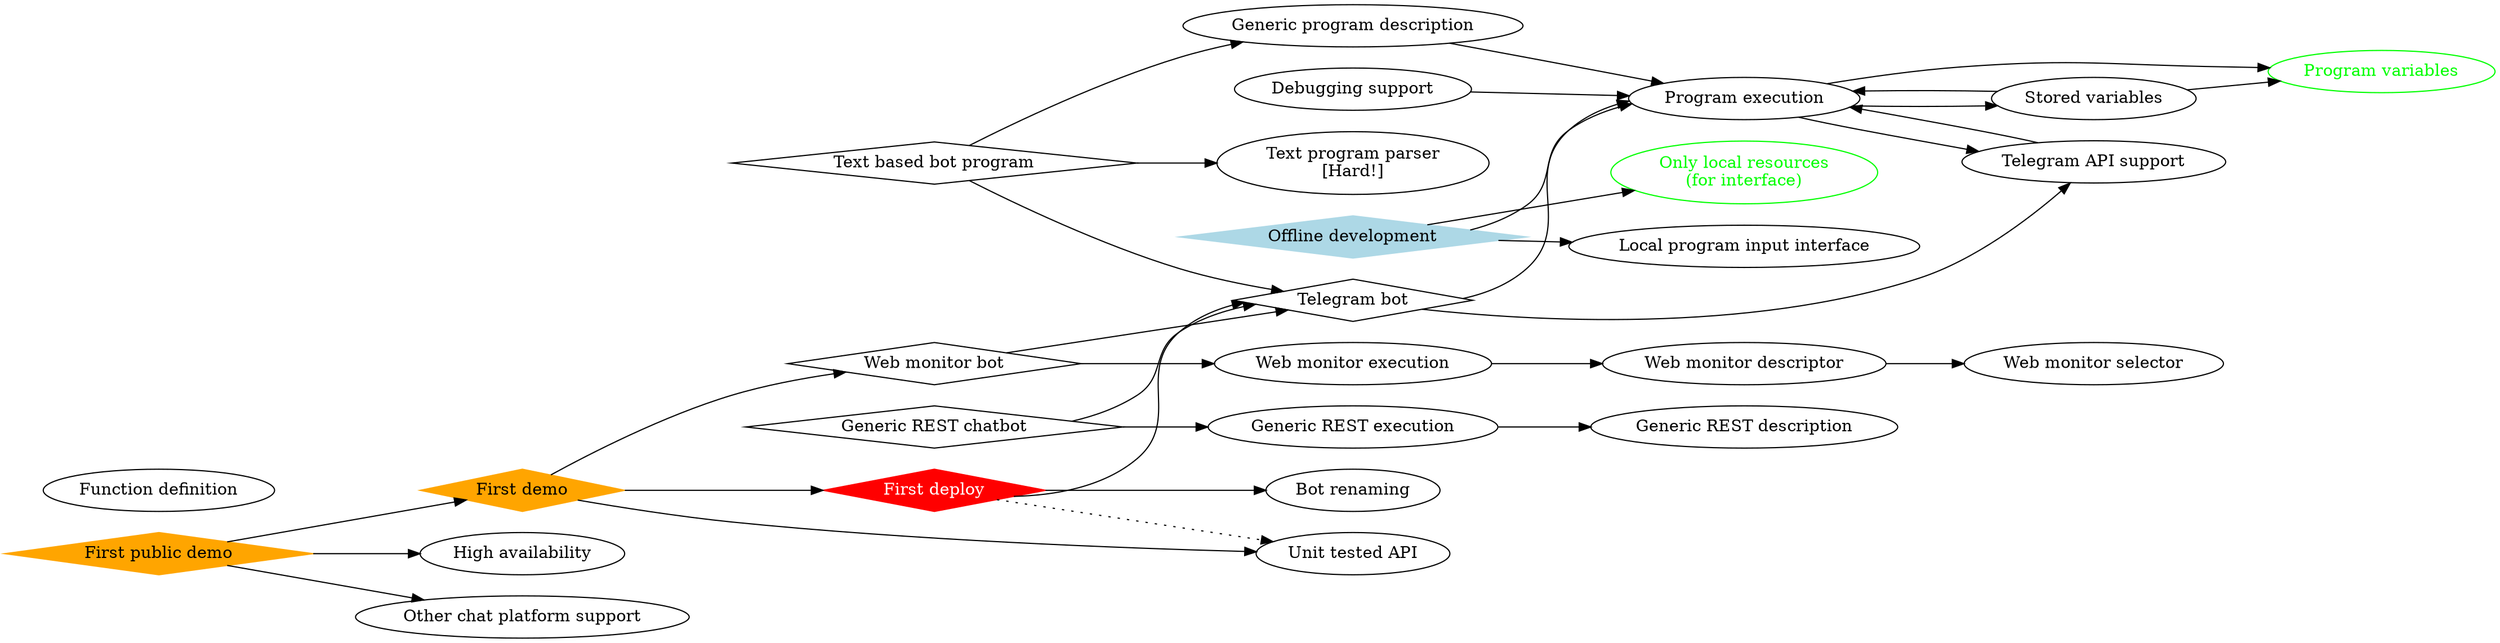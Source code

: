 digraph {
    rankdir=LR;

    // Milestones
    telegram_bot[label="Telegram bot", shape=diamond];
    // First big (publicly deployed) milestone
    first_deploy[label="First deploy", shape=diamond, style=filled, color=red, fontcolor=white];

    web_monitor_bot[label="Web monitor bot", shape=diamond];
    first_demo[label="First demo", shape=diamond, style=filled, color=orange];
    first_public_demo[label="First public demo", shape=diamond, style=filled, color=orange];

    generic_rest_chatbot[label="Generic REST chatbot", shape=diamond];
    text_based_program_bot[label="Text based bot program", shape=diamond];

    offline_development[label="Offline development", shape=diamond, style=filled, color=lightblue];

    // Tasks
    program_execution[label="Program execution"];
    telegram_api_support[label="Telegram API support"];
    debugging_support[label="Debugging support"];

    bot_renaming[label="Bot renaming"];
    unit_tested_api[label="Unit tested API"];

    program_variables[label="Program variables", color=green, fontcolor=green];
    stored_variables[label="Stored variables"];
    function_definition[label="Function definition"];

    web_monitor_selector[label="Web monitor selector"];
    web_monitor_description[label="Web monitor descriptor"];
    web_monitor_execution[label="Web monitor execution"];

    generic_rest_execution[label="Generic REST execution"];
    generic_rest_description[label="Generic REST description"];

    text_program_parser[label="Text program parser\n[Hard!]"];
    generic_program_description[label="Generic program description"];

    high_availability[label="High availability"];

    other_chat_platform_support[label="Other chat platform support"];
    only_local_resources[label="Only local resources\n(for interface)", color=green, fontcolor=green];
    local_program_input_interface[label="Local program input interface"];

    // Dependencies
    program_execution -> program_variables;
    stored_variables -> program_variables;

    program_execution -> stored_variables;
    stored_variables -> program_execution;

    // First (internal) milestone
    telegram_api_support -> program_execution;
    program_execution -> telegram_api_support;

    telegram_bot -> program_execution;
    telegram_bot -> telegram_api_support;

    // No reason to deploy before something is doable 
    first_deploy -> telegram_bot;
    first_deploy -> bot_renaming;

    // We should have the tests before the deploy, but we can delay it
    first_deploy -> unit_tested_api[style=dotted];

    web_monitor_description -> web_monitor_selector;
    web_monitor_execution -> web_monitor_description;

    web_monitor_bot -> telegram_bot;
    web_monitor_bot -> web_monitor_execution;
    first_demo -> web_monitor_bot;
    // First demo has to work for sure, so unit-testing is *required* at this point
    first_demo -> unit_tested_api;
    // It also requires a working deployment
    first_demo -> first_deploy;

    first_public_demo -> first_demo;
    first_public_demo -> high_availability;
    first_public_demo -> other_chat_platform_support;

    generic_rest_execution -> generic_rest_description;

    generic_rest_chatbot -> telegram_bot;
    generic_rest_chatbot -> generic_rest_execution;

    generic_program_description -> program_execution;
    text_based_program_bot -> telegram_bot;
    text_based_program_bot -> generic_program_description;
    text_based_program_bot -> text_program_parser;

    debugging_support -> program_execution;

    offline_development -> program_execution;
    offline_development -> only_local_resources;
    offline_development -> local_program_input_interface;
}